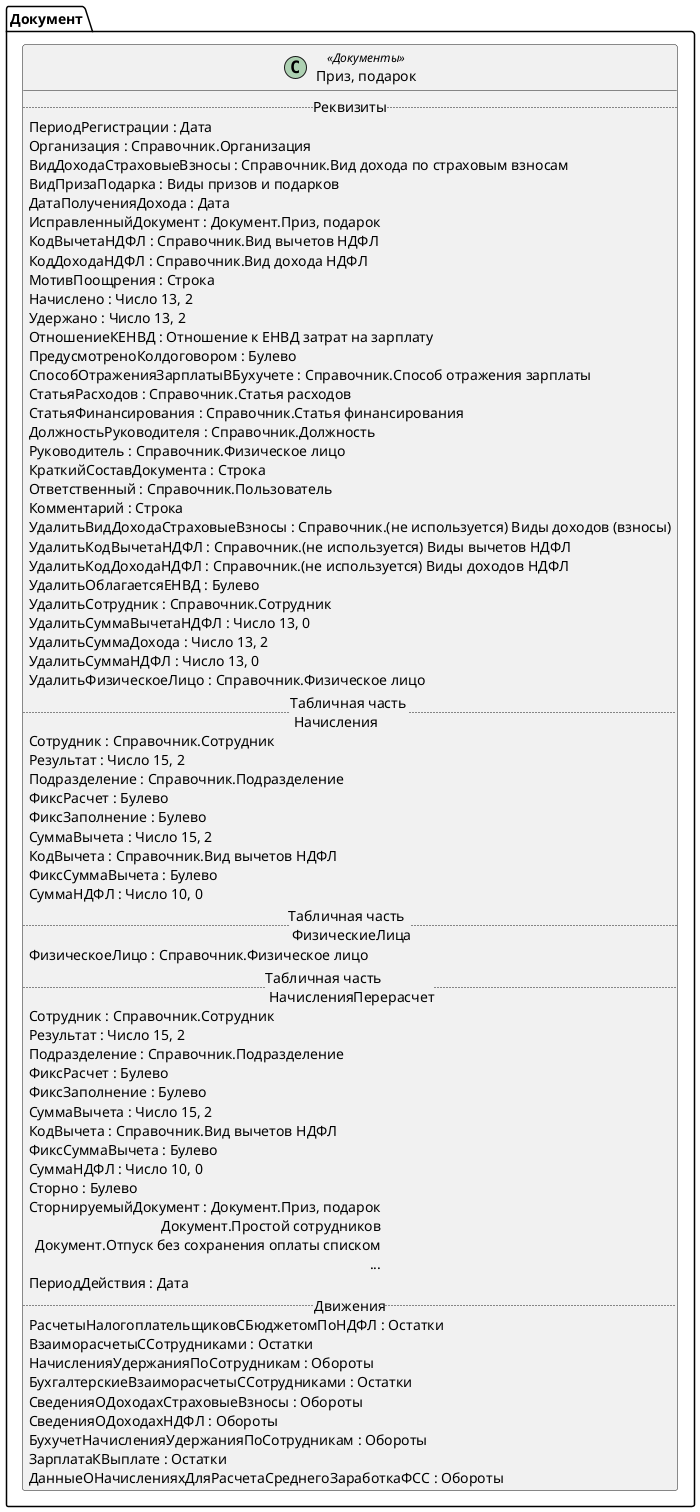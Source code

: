 ﻿@startuml ПризПодарок
'!include templates.wsd
'..\include templates.wsd
class Документ.ПризПодарок as "Приз, подарок" <<Документы>>
{
..Реквизиты..
ПериодРегистрации : Дата
Организация : Справочник.Организация
ВидДоходаСтраховыеВзносы : Справочник.Вид дохода по страховым взносам
ВидПризаПодарка : Виды призов и подарков
ДатаПолученияДохода : Дата
ИсправленныйДокумент : Документ.Приз, подарок
КодВычетаНДФЛ : Справочник.Вид вычетов НДФЛ
КодДоходаНДФЛ : Справочник.Вид дохода НДФЛ
МотивПоощрения : Строка
Начислено : Число 13, 2
Удержано : Число 13, 2
ОтношениеКЕНВД : Отношение к ЕНВД затрат на зарплату
ПредусмотреноКолдоговором : Булево
СпособОтраженияЗарплатыВБухучете : Справочник.Способ отражения зарплаты
СтатьяРасходов : Справочник.Статья расходов
СтатьяФинансирования : Справочник.Статья финансирования
ДолжностьРуководителя : Справочник.Должность
Руководитель : Справочник.Физическое лицо
КраткийСоставДокумента : Строка
Ответственный : Справочник.Пользователь
Комментарий : Строка
УдалитьВидДоходаСтраховыеВзносы : Справочник.(не используется) Виды доходов (взносы)
УдалитьКодВычетаНДФЛ : Справочник.(не используется) Виды вычетов НДФЛ
УдалитьКодДоходаНДФЛ : Справочник.(не используется) Виды доходов НДФЛ
УдалитьОблагаетсяЕНВД : Булево
УдалитьСотрудник : Справочник.Сотрудник
УдалитьСуммаВычетаНДФЛ : Число 13, 0
УдалитьСуммаДохода : Число 13, 2
УдалитьСуммаНДФЛ : Число 13, 0
УдалитьФизическоеЛицо : Справочник.Физическое лицо
..Табличная часть \n Начисления..
Сотрудник : Справочник.Сотрудник
Результат : Число 15, 2
Подразделение : Справочник.Подразделение
ФиксРасчет : Булево
ФиксЗаполнение : Булево
СуммаВычета : Число 15, 2
КодВычета : Справочник.Вид вычетов НДФЛ
ФиксСуммаВычета : Булево
СуммаНДФЛ : Число 10, 0
..Табличная часть \n ФизическиеЛица..
ФизическоеЛицо : Справочник.Физическое лицо
..Табличная часть \n НачисленияПерерасчет..
Сотрудник : Справочник.Сотрудник
Результат : Число 15, 2
Подразделение : Справочник.Подразделение
ФиксРасчет : Булево
ФиксЗаполнение : Булево
СуммаВычета : Число 15, 2
КодВычета : Справочник.Вид вычетов НДФЛ
ФиксСуммаВычета : Булево
СуммаНДФЛ : Число 10, 0
Сторно : Булево
СторнируемыйДокумент : Документ.Приз, подарок\rДокумент.Простой сотрудников\rДокумент.Отпуск без сохранения оплаты списком\r...
ПериодДействия : Дата
..Движения..
РасчетыНалогоплательщиковСБюджетомПоНДФЛ : Остатки
ВзаиморасчетыССотрудниками : Остатки
НачисленияУдержанияПоСотрудникам : Обороты
БухгалтерскиеВзаиморасчетыССотрудниками : Остатки
СведенияОДоходахСтраховыеВзносы : Обороты
СведенияОДоходахНДФЛ : Обороты
БухучетНачисленияУдержанияПоСотрудникам : Обороты
ЗарплатаКВыплате : Остатки
ДанныеОНачисленияхДляРасчетаСреднегоЗаработкаФСС : Обороты
}
@enduml
